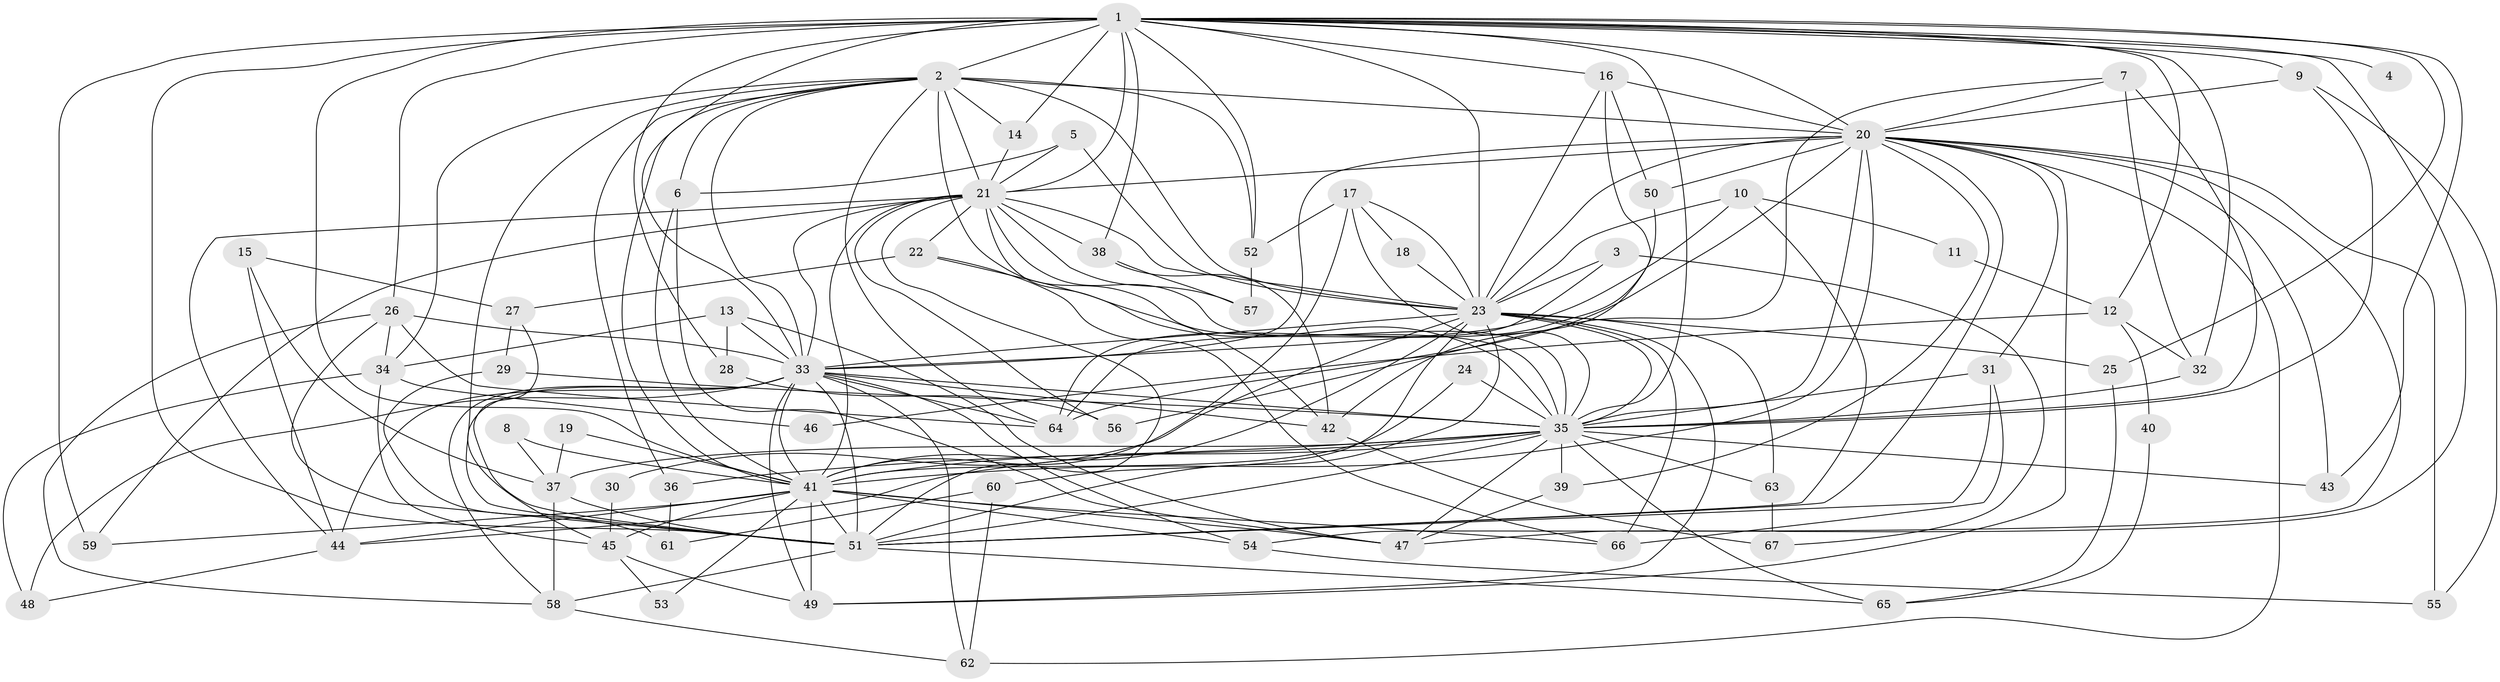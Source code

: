 // original degree distribution, {34: 0.007518796992481203, 22: 0.007518796992481203, 19: 0.007518796992481203, 24: 0.015037593984962405, 15: 0.007518796992481203, 20: 0.007518796992481203, 28: 0.007518796992481203, 21: 0.007518796992481203, 23: 0.007518796992481203, 6: 0.05263157894736842, 3: 0.23308270676691728, 7: 0.007518796992481203, 8: 0.007518796992481203, 2: 0.5037593984962406, 4: 0.09022556390977443, 5: 0.03007518796992481}
// Generated by graph-tools (version 1.1) at 2025/36/03/04/25 23:36:34]
// undirected, 67 vertices, 192 edges
graph export_dot {
  node [color=gray90,style=filled];
  1;
  2;
  3;
  4;
  5;
  6;
  7;
  8;
  9;
  10;
  11;
  12;
  13;
  14;
  15;
  16;
  17;
  18;
  19;
  20;
  21;
  22;
  23;
  24;
  25;
  26;
  27;
  28;
  29;
  30;
  31;
  32;
  33;
  34;
  35;
  36;
  37;
  38;
  39;
  40;
  41;
  42;
  43;
  44;
  45;
  46;
  47;
  48;
  49;
  50;
  51;
  52;
  53;
  54;
  55;
  56;
  57;
  58;
  59;
  60;
  61;
  62;
  63;
  64;
  65;
  66;
  67;
  1 -- 2 [weight=3.0];
  1 -- 4 [weight=1.0];
  1 -- 9 [weight=1.0];
  1 -- 12 [weight=1.0];
  1 -- 14 [weight=1.0];
  1 -- 16 [weight=1.0];
  1 -- 20 [weight=2.0];
  1 -- 21 [weight=3.0];
  1 -- 23 [weight=2.0];
  1 -- 25 [weight=1.0];
  1 -- 26 [weight=1.0];
  1 -- 28 [weight=1.0];
  1 -- 32 [weight=1.0];
  1 -- 33 [weight=2.0];
  1 -- 35 [weight=2.0];
  1 -- 38 [weight=1.0];
  1 -- 41 [weight=3.0];
  1 -- 43 [weight=1.0];
  1 -- 47 [weight=1.0];
  1 -- 51 [weight=2.0];
  1 -- 52 [weight=1.0];
  1 -- 59 [weight=1.0];
  2 -- 6 [weight=2.0];
  2 -- 14 [weight=1.0];
  2 -- 20 [weight=1.0];
  2 -- 21 [weight=2.0];
  2 -- 23 [weight=1.0];
  2 -- 33 [weight=2.0];
  2 -- 34 [weight=1.0];
  2 -- 35 [weight=1.0];
  2 -- 36 [weight=1.0];
  2 -- 41 [weight=1.0];
  2 -- 51 [weight=1.0];
  2 -- 52 [weight=1.0];
  2 -- 64 [weight=1.0];
  3 -- 23 [weight=1.0];
  3 -- 64 [weight=1.0];
  3 -- 67 [weight=1.0];
  5 -- 6 [weight=1.0];
  5 -- 21 [weight=1.0];
  5 -- 23 [weight=1.0];
  6 -- 41 [weight=1.0];
  6 -- 47 [weight=1.0];
  7 -- 20 [weight=1.0];
  7 -- 32 [weight=1.0];
  7 -- 35 [weight=2.0];
  7 -- 56 [weight=1.0];
  8 -- 37 [weight=1.0];
  8 -- 41 [weight=1.0];
  9 -- 20 [weight=1.0];
  9 -- 35 [weight=1.0];
  9 -- 55 [weight=1.0];
  10 -- 11 [weight=1.0];
  10 -- 23 [weight=1.0];
  10 -- 33 [weight=1.0];
  10 -- 51 [weight=1.0];
  11 -- 12 [weight=1.0];
  12 -- 32 [weight=1.0];
  12 -- 40 [weight=1.0];
  12 -- 46 [weight=1.0];
  13 -- 28 [weight=1.0];
  13 -- 33 [weight=1.0];
  13 -- 34 [weight=1.0];
  13 -- 47 [weight=2.0];
  14 -- 21 [weight=1.0];
  15 -- 27 [weight=1.0];
  15 -- 37 [weight=1.0];
  15 -- 44 [weight=1.0];
  16 -- 20 [weight=1.0];
  16 -- 23 [weight=1.0];
  16 -- 42 [weight=1.0];
  16 -- 50 [weight=1.0];
  17 -- 18 [weight=1.0];
  17 -- 23 [weight=1.0];
  17 -- 35 [weight=1.0];
  17 -- 41 [weight=2.0];
  17 -- 52 [weight=1.0];
  18 -- 23 [weight=1.0];
  19 -- 37 [weight=1.0];
  19 -- 41 [weight=1.0];
  20 -- 21 [weight=1.0];
  20 -- 23 [weight=2.0];
  20 -- 31 [weight=1.0];
  20 -- 33 [weight=1.0];
  20 -- 35 [weight=2.0];
  20 -- 39 [weight=1.0];
  20 -- 41 [weight=1.0];
  20 -- 43 [weight=1.0];
  20 -- 49 [weight=1.0];
  20 -- 50 [weight=1.0];
  20 -- 51 [weight=2.0];
  20 -- 54 [weight=1.0];
  20 -- 55 [weight=1.0];
  20 -- 62 [weight=1.0];
  20 -- 64 [weight=1.0];
  21 -- 22 [weight=2.0];
  21 -- 23 [weight=1.0];
  21 -- 33 [weight=1.0];
  21 -- 35 [weight=1.0];
  21 -- 38 [weight=1.0];
  21 -- 41 [weight=1.0];
  21 -- 42 [weight=1.0];
  21 -- 44 [weight=1.0];
  21 -- 51 [weight=1.0];
  21 -- 56 [weight=1.0];
  21 -- 57 [weight=1.0];
  21 -- 59 [weight=1.0];
  22 -- 27 [weight=1.0];
  22 -- 35 [weight=1.0];
  22 -- 66 [weight=1.0];
  23 -- 25 [weight=1.0];
  23 -- 30 [weight=1.0];
  23 -- 33 [weight=1.0];
  23 -- 35 [weight=2.0];
  23 -- 41 [weight=1.0];
  23 -- 49 [weight=1.0];
  23 -- 51 [weight=1.0];
  23 -- 60 [weight=1.0];
  23 -- 63 [weight=1.0];
  23 -- 66 [weight=1.0];
  24 -- 35 [weight=1.0];
  24 -- 41 [weight=1.0];
  25 -- 65 [weight=1.0];
  26 -- 33 [weight=1.0];
  26 -- 34 [weight=1.0];
  26 -- 51 [weight=1.0];
  26 -- 58 [weight=1.0];
  26 -- 64 [weight=1.0];
  27 -- 29 [weight=1.0];
  27 -- 51 [weight=1.0];
  28 -- 56 [weight=1.0];
  29 -- 35 [weight=1.0];
  29 -- 61 [weight=1.0];
  30 -- 45 [weight=1.0];
  31 -- 35 [weight=1.0];
  31 -- 51 [weight=1.0];
  31 -- 66 [weight=1.0];
  32 -- 35 [weight=1.0];
  33 -- 35 [weight=1.0];
  33 -- 41 [weight=1.0];
  33 -- 42 [weight=1.0];
  33 -- 44 [weight=2.0];
  33 -- 45 [weight=1.0];
  33 -- 48 [weight=1.0];
  33 -- 49 [weight=1.0];
  33 -- 51 [weight=2.0];
  33 -- 54 [weight=1.0];
  33 -- 58 [weight=1.0];
  33 -- 62 [weight=1.0];
  33 -- 64 [weight=1.0];
  34 -- 45 [weight=1.0];
  34 -- 46 [weight=1.0];
  34 -- 48 [weight=1.0];
  35 -- 36 [weight=1.0];
  35 -- 37 [weight=1.0];
  35 -- 39 [weight=1.0];
  35 -- 41 [weight=4.0];
  35 -- 43 [weight=1.0];
  35 -- 44 [weight=1.0];
  35 -- 47 [weight=2.0];
  35 -- 51 [weight=2.0];
  35 -- 63 [weight=1.0];
  35 -- 65 [weight=1.0];
  36 -- 61 [weight=1.0];
  37 -- 51 [weight=1.0];
  37 -- 58 [weight=1.0];
  38 -- 42 [weight=1.0];
  38 -- 57 [weight=1.0];
  39 -- 47 [weight=1.0];
  40 -- 65 [weight=1.0];
  41 -- 44 [weight=1.0];
  41 -- 45 [weight=1.0];
  41 -- 47 [weight=1.0];
  41 -- 49 [weight=1.0];
  41 -- 51 [weight=2.0];
  41 -- 53 [weight=1.0];
  41 -- 54 [weight=1.0];
  41 -- 59 [weight=1.0];
  41 -- 66 [weight=1.0];
  42 -- 67 [weight=1.0];
  44 -- 48 [weight=1.0];
  45 -- 49 [weight=1.0];
  45 -- 53 [weight=1.0];
  50 -- 64 [weight=1.0];
  51 -- 58 [weight=1.0];
  51 -- 65 [weight=1.0];
  52 -- 57 [weight=1.0];
  54 -- 55 [weight=1.0];
  58 -- 62 [weight=1.0];
  60 -- 61 [weight=1.0];
  60 -- 62 [weight=1.0];
  63 -- 67 [weight=1.0];
}
